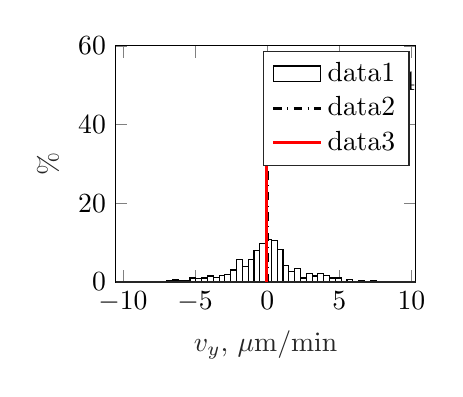 % This file was created by matlab2tikz.
%
\begin{tikzpicture}

\begin{axis}[%
width=3.809cm,
height=3cm,
at={(0cm,0cm)},
scale only axis,
bar shift auto,
xmin=-10.504,
xmax=10.285,
xlabel style={font=\color{white!15!black}},
xlabel={$v_y$, $\mu$m/min},
ymin=0,
ymax=60,
ylabel style={font=\color{white!15!black}},
ylabel={\textrm{$\%$}},
axis background/.style={fill=white},
legend style={legend cell align=left, align=left, draw=white!15!black}
]
\addplot[ybar, bar width=0.403, fill=white, draw=black, area legend] table[row sep=crcr] {%
-9.98	0.17\\
-9.577	0\\
-9.174	0\\
-8.771	0\\
-8.369	0.17\\
-7.966	0\\
-7.563	0.17\\
-7.16	0\\
-6.757	0.341\\
-6.354	0.511\\
-5.951	0.341\\
-5.548	0.341\\
-5.146	1.022\\
-4.743	0.852\\
-4.34	1.022\\
-3.937	1.533\\
-3.534	1.193\\
-3.131	1.704\\
-2.728	1.874\\
-2.325	3.066\\
-1.923	5.792\\
-1.52	3.918\\
-1.117	5.622\\
-0.714	8.007\\
-0.311	9.71\\
0.092	10.903\\
0.495	10.562\\
0.898	8.177\\
1.3	4.089\\
1.703	2.726\\
2.106	3.407\\
2.509	1.022\\
2.912	2.215\\
3.315	1.533\\
3.718	2.215\\
4.121	1.704\\
4.523	1.022\\
4.926	1.022\\
5.329	0.17\\
5.732	0.681\\
6.135	0.17\\
6.538	0.341\\
6.941	0.17\\
7.344	0.341\\
7.746	0\\
8.149	0\\
8.552	0\\
8.955	0\\
9.358	0\\
9.761	0.17\\
};
\addplot[forget plot, color=white!15!black] table[row sep=crcr] {%
-10.504	0\\
10.285	0\\
};
\addlegendentry{data1}

\addplot [color=black, dashdotted, line width=1.0pt]
  table[row sep=crcr]{%
0.017	0\\
0.017	55\\
};
\addlegendentry{data2}

\addplot [color=red, line width=1.0pt]
  table[row sep=crcr]{%
-0.042	0\\
-0.042	55\\
};
\addlegendentry{data3}

\node[right, align=left]
at (axis cs:1.958,50) {$\mu_y$=-0.042};
\end{axis}
\end{tikzpicture}%